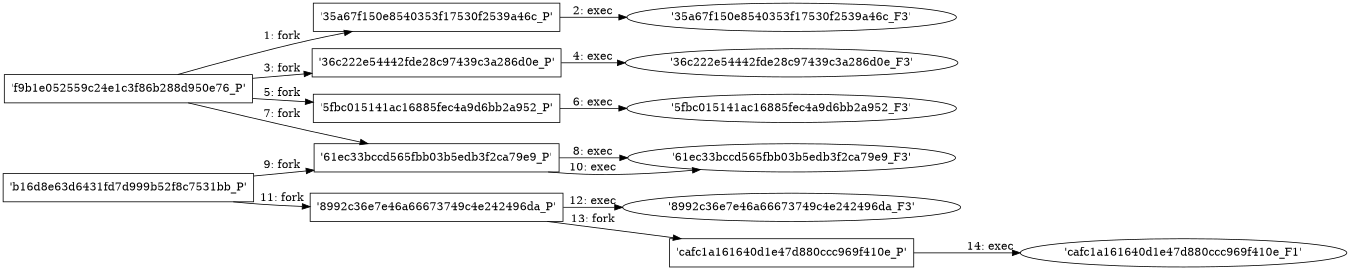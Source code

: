 digraph "D:\Learning\Paper\apt\基于CTI的攻击预警\Dataset\攻击图\ASGfromALLCTI\Vulnerability Spotlight YAML Parsing Remote Code Execution Vulnerabilities in Ansible Vault and Tablib.dot" {
rankdir="LR"
size="9"
fixedsize="false"
splines="true"
nodesep=0.3
ranksep=0
fontsize=10
overlap="scalexy"
engine= "neato"
	"'f9b1e052559c24e1c3f86b288d950e76_P'" [node_type=Process shape=box]
	"'35a67f150e8540353f17530f2539a46c_P'" [node_type=Process shape=box]
	"'f9b1e052559c24e1c3f86b288d950e76_P'" -> "'35a67f150e8540353f17530f2539a46c_P'" [label="1: fork"]
	"'35a67f150e8540353f17530f2539a46c_P'" [node_type=Process shape=box]
	"'35a67f150e8540353f17530f2539a46c_F3'" [node_type=File shape=ellipse]
	"'35a67f150e8540353f17530f2539a46c_P'" -> "'35a67f150e8540353f17530f2539a46c_F3'" [label="2: exec"]
	"'f9b1e052559c24e1c3f86b288d950e76_P'" [node_type=Process shape=box]
	"'36c222e54442fde28c97439c3a286d0e_P'" [node_type=Process shape=box]
	"'f9b1e052559c24e1c3f86b288d950e76_P'" -> "'36c222e54442fde28c97439c3a286d0e_P'" [label="3: fork"]
	"'36c222e54442fde28c97439c3a286d0e_P'" [node_type=Process shape=box]
	"'36c222e54442fde28c97439c3a286d0e_F3'" [node_type=File shape=ellipse]
	"'36c222e54442fde28c97439c3a286d0e_P'" -> "'36c222e54442fde28c97439c3a286d0e_F3'" [label="4: exec"]
	"'f9b1e052559c24e1c3f86b288d950e76_P'" [node_type=Process shape=box]
	"'5fbc015141ac16885fec4a9d6bb2a952_P'" [node_type=Process shape=box]
	"'f9b1e052559c24e1c3f86b288d950e76_P'" -> "'5fbc015141ac16885fec4a9d6bb2a952_P'" [label="5: fork"]
	"'5fbc015141ac16885fec4a9d6bb2a952_P'" [node_type=Process shape=box]
	"'5fbc015141ac16885fec4a9d6bb2a952_F3'" [node_type=File shape=ellipse]
	"'5fbc015141ac16885fec4a9d6bb2a952_P'" -> "'5fbc015141ac16885fec4a9d6bb2a952_F3'" [label="6: exec"]
	"'f9b1e052559c24e1c3f86b288d950e76_P'" [node_type=Process shape=box]
	"'61ec33bccd565fbb03b5edb3f2ca79e9_P'" [node_type=Process shape=box]
	"'f9b1e052559c24e1c3f86b288d950e76_P'" -> "'61ec33bccd565fbb03b5edb3f2ca79e9_P'" [label="7: fork"]
	"'61ec33bccd565fbb03b5edb3f2ca79e9_P'" [node_type=Process shape=box]
	"'61ec33bccd565fbb03b5edb3f2ca79e9_F3'" [node_type=File shape=ellipse]
	"'61ec33bccd565fbb03b5edb3f2ca79e9_P'" -> "'61ec33bccd565fbb03b5edb3f2ca79e9_F3'" [label="8: exec"]
	"'b16d8e63d6431fd7d999b52f8c7531bb_P'" [node_type=Process shape=box]
	"'61ec33bccd565fbb03b5edb3f2ca79e9_P'" [node_type=Process shape=box]
	"'b16d8e63d6431fd7d999b52f8c7531bb_P'" -> "'61ec33bccd565fbb03b5edb3f2ca79e9_P'" [label="9: fork"]
	"'61ec33bccd565fbb03b5edb3f2ca79e9_P'" [node_type=Process shape=box]
	"'61ec33bccd565fbb03b5edb3f2ca79e9_F3'" [node_type=File shape=ellipse]
	"'61ec33bccd565fbb03b5edb3f2ca79e9_P'" -> "'61ec33bccd565fbb03b5edb3f2ca79e9_F3'" [label="10: exec"]
	"'b16d8e63d6431fd7d999b52f8c7531bb_P'" [node_type=Process shape=box]
	"'8992c36e7e46a66673749c4e242496da_P'" [node_type=Process shape=box]
	"'b16d8e63d6431fd7d999b52f8c7531bb_P'" -> "'8992c36e7e46a66673749c4e242496da_P'" [label="11: fork"]
	"'8992c36e7e46a66673749c4e242496da_P'" [node_type=Process shape=box]
	"'8992c36e7e46a66673749c4e242496da_F3'" [node_type=File shape=ellipse]
	"'8992c36e7e46a66673749c4e242496da_P'" -> "'8992c36e7e46a66673749c4e242496da_F3'" [label="12: exec"]
	"'8992c36e7e46a66673749c4e242496da_P'" [node_type=Process shape=box]
	"'cafc1a161640d1e47d880ccc969f410e_P'" [node_type=Process shape=box]
	"'8992c36e7e46a66673749c4e242496da_P'" -> "'cafc1a161640d1e47d880ccc969f410e_P'" [label="13: fork"]
	"'cafc1a161640d1e47d880ccc969f410e_P'" [node_type=Process shape=box]
	"'cafc1a161640d1e47d880ccc969f410e_F1'" [node_type=File shape=ellipse]
	"'cafc1a161640d1e47d880ccc969f410e_P'" -> "'cafc1a161640d1e47d880ccc969f410e_F1'" [label="14: exec"]
}
